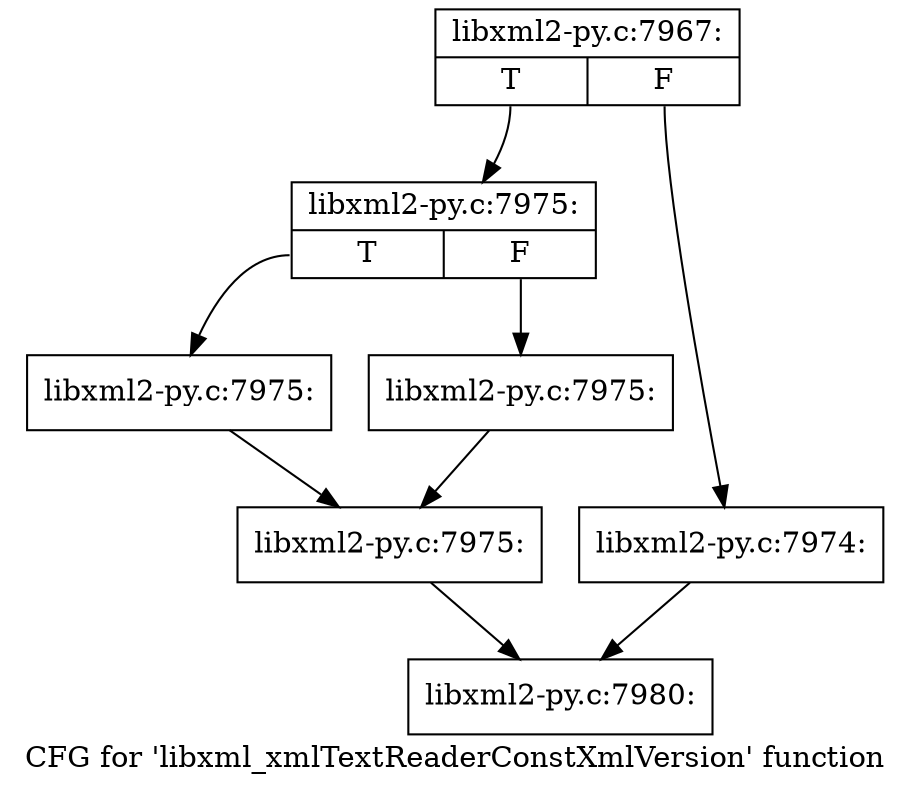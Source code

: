 digraph "CFG for 'libxml_xmlTextReaderConstXmlVersion' function" {
	label="CFG for 'libxml_xmlTextReaderConstXmlVersion' function";

	Node0x43a0a60 [shape=record,label="{libxml2-py.c:7967:|{<s0>T|<s1>F}}"];
	Node0x43a0a60:s0 -> Node0x43a46a0;
	Node0x43a0a60:s1 -> Node0x43a4650;
	Node0x43a4650 [shape=record,label="{libxml2-py.c:7974:}"];
	Node0x43a4650 -> Node0x43a2f60;
	Node0x43a46a0 [shape=record,label="{libxml2-py.c:7975:|{<s0>T|<s1>F}}"];
	Node0x43a46a0:s0 -> Node0x43a4ed0;
	Node0x43a46a0:s1 -> Node0x43a4f20;
	Node0x43a4ed0 [shape=record,label="{libxml2-py.c:7975:}"];
	Node0x43a4ed0 -> Node0x43a4f70;
	Node0x43a4f20 [shape=record,label="{libxml2-py.c:7975:}"];
	Node0x43a4f20 -> Node0x43a4f70;
	Node0x43a4f70 [shape=record,label="{libxml2-py.c:7975:}"];
	Node0x43a4f70 -> Node0x43a2f60;
	Node0x43a2f60 [shape=record,label="{libxml2-py.c:7980:}"];
}
